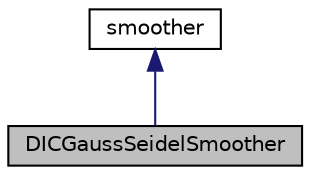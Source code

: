 digraph "DICGaussSeidelSmoother"
{
  bgcolor="transparent";
  edge [fontname="Helvetica",fontsize="10",labelfontname="Helvetica",labelfontsize="10"];
  node [fontname="Helvetica",fontsize="10",shape=record];
  Node1 [label="DICGaussSeidelSmoother",height=0.2,width=0.4,color="black", fillcolor="grey75", style="filled", fontcolor="black"];
  Node2 -> Node1 [dir="back",color="midnightblue",fontsize="10",style="solid",fontname="Helvetica"];
  Node2 [label="smoother",height=0.2,width=0.4,color="black",URL="$a02435.html",tooltip="Abstract base-class for lduMatrix smoothers. "];
}
